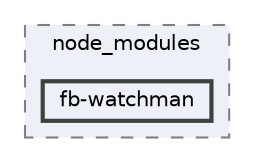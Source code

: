 digraph "pkiclassroomrescheduler/src/main/frontend/node_modules/fb-watchman"
{
 // LATEX_PDF_SIZE
  bgcolor="transparent";
  edge [fontname=Helvetica,fontsize=10,labelfontname=Helvetica,labelfontsize=10];
  node [fontname=Helvetica,fontsize=10,shape=box,height=0.2,width=0.4];
  compound=true
  subgraph clusterdir_72953eda66ccb3a2722c28e1c3e6c23b {
    graph [ bgcolor="#edf0f7", pencolor="grey50", label="node_modules", fontname=Helvetica,fontsize=10 style="filled,dashed", URL="dir_72953eda66ccb3a2722c28e1c3e6c23b.html",tooltip=""]
  dir_3ac61fccd8b2f2284fe4673b88babb80 [label="fb-watchman", fillcolor="#edf0f7", color="grey25", style="filled,bold", URL="dir_3ac61fccd8b2f2284fe4673b88babb80.html",tooltip=""];
  }
}
